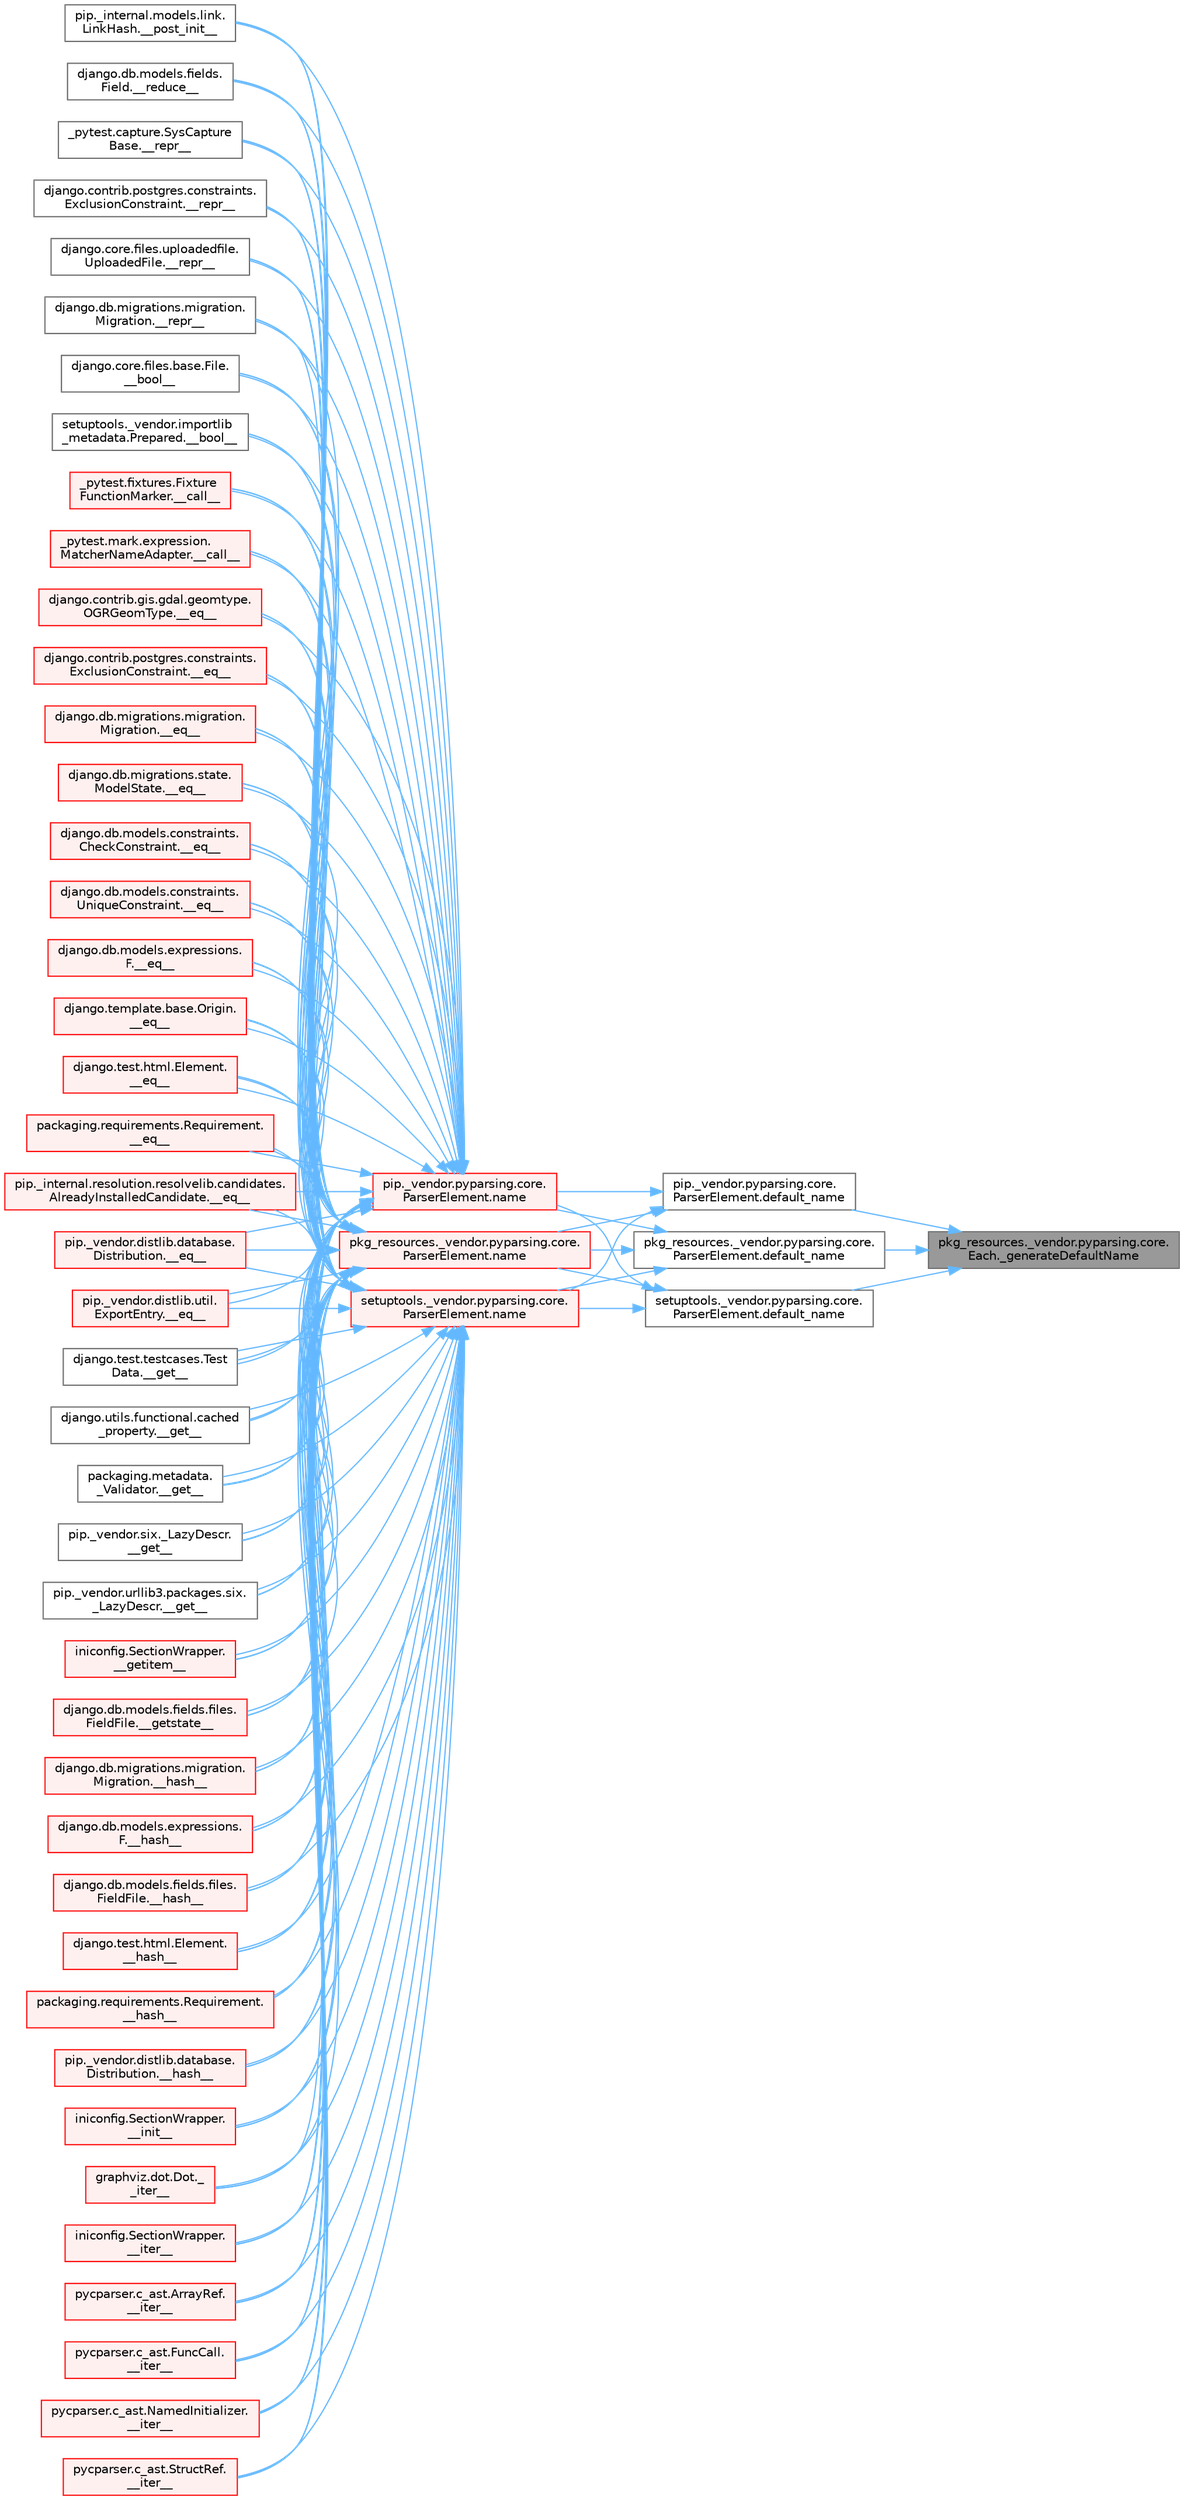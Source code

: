 digraph "pkg_resources._vendor.pyparsing.core.Each._generateDefaultName"
{
 // LATEX_PDF_SIZE
  bgcolor="transparent";
  edge [fontname=Helvetica,fontsize=10,labelfontname=Helvetica,labelfontsize=10];
  node [fontname=Helvetica,fontsize=10,shape=box,height=0.2,width=0.4];
  rankdir="RL";
  Node1 [id="Node000001",label="pkg_resources._vendor.pyparsing.core.\lEach._generateDefaultName",height=0.2,width=0.4,color="gray40", fillcolor="grey60", style="filled", fontcolor="black",tooltip=" "];
  Node1 -> Node2 [id="edge1_Node000001_Node000002",dir="back",color="steelblue1",style="solid",tooltip=" "];
  Node2 [id="Node000002",label="pip._vendor.pyparsing.core.\lParserElement.default_name",height=0.2,width=0.4,color="grey40", fillcolor="white", style="filled",URL="$classpip_1_1__vendor_1_1pyparsing_1_1core_1_1_parser_element.html#ab02291439fc47bfa9676d61f6ae066fc",tooltip=" "];
  Node2 -> Node3 [id="edge2_Node000002_Node000003",dir="back",color="steelblue1",style="solid",tooltip=" "];
  Node3 [id="Node000003",label="pip._vendor.pyparsing.core.\lParserElement.name",height=0.2,width=0.4,color="red", fillcolor="#FFF0F0", style="filled",URL="$classpip_1_1__vendor_1_1pyparsing_1_1core_1_1_parser_element.html#ad7db196655f86eaadabd81c40af25717",tooltip=" "];
  Node3 -> Node4 [id="edge3_Node000003_Node000004",dir="back",color="steelblue1",style="solid",tooltip=" "];
  Node4 [id="Node000004",label="django.core.files.base.File.\l__bool__",height=0.2,width=0.4,color="grey40", fillcolor="white", style="filled",URL="$classdjango_1_1core_1_1files_1_1base_1_1_file.html#adf07dd46020c7160b2257d9e3da4bc43",tooltip=" "];
  Node3 -> Node5 [id="edge4_Node000003_Node000005",dir="back",color="steelblue1",style="solid",tooltip=" "];
  Node5 [id="Node000005",label="setuptools._vendor.importlib\l_metadata.Prepared.__bool__",height=0.2,width=0.4,color="grey40", fillcolor="white", style="filled",URL="$classsetuptools_1_1__vendor_1_1importlib__metadata_1_1_prepared.html#a0395661b38fe11742f24c0482962b913",tooltip=" "];
  Node3 -> Node6 [id="edge5_Node000003_Node000006",dir="back",color="steelblue1",style="solid",tooltip=" "];
  Node6 [id="Node000006",label="_pytest.fixtures.Fixture\lFunctionMarker.__call__",height=0.2,width=0.4,color="red", fillcolor="#FFF0F0", style="filled",URL="$class__pytest_1_1fixtures_1_1_fixture_function_marker.html#acc9c789cb8d19388b24d740159ba305d",tooltip=" "];
  Node3 -> Node9 [id="edge6_Node000003_Node000009",dir="back",color="steelblue1",style="solid",tooltip=" "];
  Node9 [id="Node000009",label="_pytest.mark.expression.\lMatcherNameAdapter.__call__",height=0.2,width=0.4,color="red", fillcolor="#FFF0F0", style="filled",URL="$class__pytest_1_1mark_1_1expression_1_1_matcher_name_adapter.html#a7ecd7564e2e67d5ac026d25db1466389",tooltip=" "];
  Node3 -> Node10 [id="edge7_Node000003_Node000010",dir="back",color="steelblue1",style="solid",tooltip=" "];
  Node10 [id="Node000010",label="django.contrib.gis.gdal.geomtype.\lOGRGeomType.__eq__",height=0.2,width=0.4,color="red", fillcolor="#FFF0F0", style="filled",URL="$classdjango_1_1contrib_1_1gis_1_1gdal_1_1geomtype_1_1_o_g_r_geom_type.html#a878253f899634c312b64add448108474",tooltip=" "];
  Node3 -> Node19 [id="edge8_Node000003_Node000019",dir="back",color="steelblue1",style="solid",tooltip=" "];
  Node19 [id="Node000019",label="django.contrib.postgres.constraints.\lExclusionConstraint.__eq__",height=0.2,width=0.4,color="red", fillcolor="#FFF0F0", style="filled",URL="$classdjango_1_1contrib_1_1postgres_1_1constraints_1_1_exclusion_constraint.html#af496d048323e51177e1239475f9fe47c",tooltip=" "];
  Node3 -> Node20 [id="edge9_Node000003_Node000020",dir="back",color="steelblue1",style="solid",tooltip=" "];
  Node20 [id="Node000020",label="django.db.migrations.migration.\lMigration.__eq__",height=0.2,width=0.4,color="red", fillcolor="#FFF0F0", style="filled",URL="$classdjango_1_1db_1_1migrations_1_1migration_1_1_migration.html#a0234090d18f01ee0a7a23b98a036ac79",tooltip=" "];
  Node3 -> Node21 [id="edge10_Node000003_Node000021",dir="back",color="steelblue1",style="solid",tooltip=" "];
  Node21 [id="Node000021",label="django.db.migrations.state.\lModelState.__eq__",height=0.2,width=0.4,color="red", fillcolor="#FFF0F0", style="filled",URL="$classdjango_1_1db_1_1migrations_1_1state_1_1_model_state.html#ae338faa36574cfa53f86dac5ac80176d",tooltip=" "];
  Node3 -> Node22 [id="edge11_Node000003_Node000022",dir="back",color="steelblue1",style="solid",tooltip=" "];
  Node22 [id="Node000022",label="django.db.models.constraints.\lCheckConstraint.__eq__",height=0.2,width=0.4,color="red", fillcolor="#FFF0F0", style="filled",URL="$classdjango_1_1db_1_1models_1_1constraints_1_1_check_constraint.html#a55875a553e53009967129f8b8a269475",tooltip=" "];
  Node3 -> Node23 [id="edge12_Node000003_Node000023",dir="back",color="steelblue1",style="solid",tooltip=" "];
  Node23 [id="Node000023",label="django.db.models.constraints.\lUniqueConstraint.__eq__",height=0.2,width=0.4,color="red", fillcolor="#FFF0F0", style="filled",URL="$classdjango_1_1db_1_1models_1_1constraints_1_1_unique_constraint.html#a1a877e5c6def4673a480b3fd44e3ad19",tooltip=" "];
  Node3 -> Node24 [id="edge13_Node000003_Node000024",dir="back",color="steelblue1",style="solid",tooltip=" "];
  Node24 [id="Node000024",label="django.db.models.expressions.\lF.__eq__",height=0.2,width=0.4,color="red", fillcolor="#FFF0F0", style="filled",URL="$classdjango_1_1db_1_1models_1_1expressions_1_1_f.html#ae5a4762383529ca2924f76683eede0d2",tooltip=" "];
  Node3 -> Node25 [id="edge14_Node000003_Node000025",dir="back",color="steelblue1",style="solid",tooltip=" "];
  Node25 [id="Node000025",label="django.template.base.Origin.\l__eq__",height=0.2,width=0.4,color="red", fillcolor="#FFF0F0", style="filled",URL="$classdjango_1_1template_1_1base_1_1_origin.html#aceaf6f15e79a904eef75db1caa454d5c",tooltip=" "];
  Node3 -> Node26 [id="edge15_Node000003_Node000026",dir="back",color="steelblue1",style="solid",tooltip=" "];
  Node26 [id="Node000026",label="django.test.html.Element.\l__eq__",height=0.2,width=0.4,color="red", fillcolor="#FFF0F0", style="filled",URL="$classdjango_1_1test_1_1html_1_1_element.html#a287e83f2ae4a6f13b9e00d7b70ee5d47",tooltip=" "];
  Node3 -> Node27 [id="edge16_Node000003_Node000027",dir="back",color="steelblue1",style="solid",tooltip=" "];
  Node27 [id="Node000027",label="packaging.requirements.Requirement.\l__eq__",height=0.2,width=0.4,color="red", fillcolor="#FFF0F0", style="filled",URL="$classpackaging_1_1requirements_1_1_requirement.html#ae285c586a0e8b9e700b0f5f25e2c2671",tooltip=" "];
  Node3 -> Node28 [id="edge17_Node000003_Node000028",dir="back",color="steelblue1",style="solid",tooltip=" "];
  Node28 [id="Node000028",label="pip._internal.resolution.resolvelib.candidates.\lAlreadyInstalledCandidate.__eq__",height=0.2,width=0.4,color="red", fillcolor="#FFF0F0", style="filled",URL="$classpip_1_1__internal_1_1resolution_1_1resolvelib_1_1candidates_1_1_already_installed_candidate.html#a94393be14236fb68b64ac2b9f1e89d53",tooltip=" "];
  Node3 -> Node29 [id="edge18_Node000003_Node000029",dir="back",color="steelblue1",style="solid",tooltip=" "];
  Node29 [id="Node000029",label="pip._vendor.distlib.database.\lDistribution.__eq__",height=0.2,width=0.4,color="red", fillcolor="#FFF0F0", style="filled",URL="$classpip_1_1__vendor_1_1distlib_1_1database_1_1_distribution.html#aba7030b239fad6f8faac6fcb9bec27c2",tooltip=" "];
  Node3 -> Node30 [id="edge19_Node000003_Node000030",dir="back",color="steelblue1",style="solid",tooltip=" "];
  Node30 [id="Node000030",label="pip._vendor.distlib.util.\lExportEntry.__eq__",height=0.2,width=0.4,color="red", fillcolor="#FFF0F0", style="filled",URL="$classpip_1_1__vendor_1_1distlib_1_1util_1_1_export_entry.html#a0fb0e6e2d6aa56973f97290b051c5709",tooltip=" "];
  Node3 -> Node31 [id="edge20_Node000003_Node000031",dir="back",color="steelblue1",style="solid",tooltip=" "];
  Node31 [id="Node000031",label="django.test.testcases.Test\lData.__get__",height=0.2,width=0.4,color="grey40", fillcolor="white", style="filled",URL="$classdjango_1_1test_1_1testcases_1_1_test_data.html#a6b90c1a9262cf266d34b5e5faa257454",tooltip=" "];
  Node3 -> Node32 [id="edge21_Node000003_Node000032",dir="back",color="steelblue1",style="solid",tooltip=" "];
  Node32 [id="Node000032",label="django.utils.functional.cached\l_property.__get__",height=0.2,width=0.4,color="grey40", fillcolor="white", style="filled",URL="$classdjango_1_1utils_1_1functional_1_1cached__property.html#aea06f0393fa1ebeb0e878b1df50e0ea6",tooltip=" "];
  Node3 -> Node33 [id="edge22_Node000003_Node000033",dir="back",color="steelblue1",style="solid",tooltip=" "];
  Node33 [id="Node000033",label="packaging.metadata.\l_Validator.__get__",height=0.2,width=0.4,color="grey40", fillcolor="white", style="filled",URL="$classpackaging_1_1metadata_1_1___validator.html#aee57fdc6ee4e64af0551e761a2339d22",tooltip=" "];
  Node3 -> Node34 [id="edge23_Node000003_Node000034",dir="back",color="steelblue1",style="solid",tooltip=" "];
  Node34 [id="Node000034",label="pip._vendor.six._LazyDescr.\l__get__",height=0.2,width=0.4,color="grey40", fillcolor="white", style="filled",URL="$classpip_1_1__vendor_1_1six_1_1___lazy_descr.html#aeb559285af794a2be524d8e532244a3e",tooltip=" "];
  Node3 -> Node35 [id="edge24_Node000003_Node000035",dir="back",color="steelblue1",style="solid",tooltip=" "];
  Node35 [id="Node000035",label="pip._vendor.urllib3.packages.six.\l_LazyDescr.__get__",height=0.2,width=0.4,color="grey40", fillcolor="white", style="filled",URL="$classpip_1_1__vendor_1_1urllib3_1_1packages_1_1six_1_1___lazy_descr.html#a08ccd0501dd1c57d35df463db038355d",tooltip=" "];
  Node3 -> Node36 [id="edge25_Node000003_Node000036",dir="back",color="steelblue1",style="solid",tooltip=" "];
  Node36 [id="Node000036",label="iniconfig.SectionWrapper.\l__getitem__",height=0.2,width=0.4,color="red", fillcolor="#FFF0F0", style="filled",URL="$classiniconfig_1_1_section_wrapper.html#a3fc976958f26ef38b05fa3a8e6df2a4e",tooltip=" "];
  Node3 -> Node970 [id="edge26_Node000003_Node000970",dir="back",color="steelblue1",style="solid",tooltip=" "];
  Node970 [id="Node000970",label="django.db.models.fields.files.\lFieldFile.__getstate__",height=0.2,width=0.4,color="red", fillcolor="#FFF0F0", style="filled",URL="$classdjango_1_1db_1_1models_1_1fields_1_1files_1_1_field_file.html#abe72652d5f16633f345ef032fd8e3b5c",tooltip=" "];
  Node3 -> Node972 [id="edge27_Node000003_Node000972",dir="back",color="steelblue1",style="solid",tooltip=" "];
  Node972 [id="Node000972",label="django.db.migrations.migration.\lMigration.__hash__",height=0.2,width=0.4,color="red", fillcolor="#FFF0F0", style="filled",URL="$classdjango_1_1db_1_1migrations_1_1migration_1_1_migration.html#aae8f7f62ce57be42f7b5af2e49edf919",tooltip=" "];
  Node3 -> Node973 [id="edge28_Node000003_Node000973",dir="back",color="steelblue1",style="solid",tooltip=" "];
  Node973 [id="Node000973",label="django.db.models.expressions.\lF.__hash__",height=0.2,width=0.4,color="red", fillcolor="#FFF0F0", style="filled",URL="$classdjango_1_1db_1_1models_1_1expressions_1_1_f.html#a6431516addfd350b0b6ed0e51165f7c1",tooltip=" "];
  Node3 -> Node974 [id="edge29_Node000003_Node000974",dir="back",color="steelblue1",style="solid",tooltip=" "];
  Node974 [id="Node000974",label="django.db.models.fields.files.\lFieldFile.__hash__",height=0.2,width=0.4,color="red", fillcolor="#FFF0F0", style="filled",URL="$classdjango_1_1db_1_1models_1_1fields_1_1files_1_1_field_file.html#a3d0916f2296d973216a37e30a933c401",tooltip=" "];
  Node3 -> Node975 [id="edge30_Node000003_Node000975",dir="back",color="steelblue1",style="solid",tooltip=" "];
  Node975 [id="Node000975",label="django.test.html.Element.\l__hash__",height=0.2,width=0.4,color="red", fillcolor="#FFF0F0", style="filled",URL="$classdjango_1_1test_1_1html_1_1_element.html#a9e783fdad624f8860a95fe7662ea85f3",tooltip=" "];
  Node3 -> Node976 [id="edge31_Node000003_Node000976",dir="back",color="steelblue1",style="solid",tooltip=" "];
  Node976 [id="Node000976",label="packaging.requirements.Requirement.\l__hash__",height=0.2,width=0.4,color="red", fillcolor="#FFF0F0", style="filled",URL="$classpackaging_1_1requirements_1_1_requirement.html#a69426ed6e3cc347033b3096195023bfc",tooltip=" "];
  Node3 -> Node977 [id="edge32_Node000003_Node000977",dir="back",color="steelblue1",style="solid",tooltip=" "];
  Node977 [id="Node000977",label="pip._vendor.distlib.database.\lDistribution.__hash__",height=0.2,width=0.4,color="red", fillcolor="#FFF0F0", style="filled",URL="$classpip_1_1__vendor_1_1distlib_1_1database_1_1_distribution.html#af9d117c9909f8cbf07f12c723b145c3b",tooltip=" "];
  Node3 -> Node978 [id="edge33_Node000003_Node000978",dir="back",color="steelblue1",style="solid",tooltip=" "];
  Node978 [id="Node000978",label="iniconfig.SectionWrapper.\l__init__",height=0.2,width=0.4,color="red", fillcolor="#FFF0F0", style="filled",URL="$classiniconfig_1_1_section_wrapper.html#ac789fd178fa19b9e39994b6f79265620",tooltip=" "];
  Node3 -> Node979 [id="edge34_Node000003_Node000979",dir="back",color="steelblue1",style="solid",tooltip=" "];
  Node979 [id="Node000979",label="graphviz.dot.Dot._\l_iter__",height=0.2,width=0.4,color="red", fillcolor="#FFF0F0", style="filled",URL="$classgraphviz_1_1dot_1_1_dot.html#ad581ae397ceb7e0bef9698433ce3a2a4",tooltip=" "];
  Node3 -> Node980 [id="edge35_Node000003_Node000980",dir="back",color="steelblue1",style="solid",tooltip=" "];
  Node980 [id="Node000980",label="iniconfig.SectionWrapper.\l__iter__",height=0.2,width=0.4,color="red", fillcolor="#FFF0F0", style="filled",URL="$classiniconfig_1_1_section_wrapper.html#a7cd33b3569c0daafd76e11dcaf5bfdf2",tooltip=" "];
  Node3 -> Node981 [id="edge36_Node000003_Node000981",dir="back",color="steelblue1",style="solid",tooltip=" "];
  Node981 [id="Node000981",label="pycparser.c_ast.ArrayRef.\l__iter__",height=0.2,width=0.4,color="red", fillcolor="#FFF0F0", style="filled",URL="$classpycparser_1_1c__ast_1_1_array_ref.html#a1a69033eb783e23c22da33fe4f791b6d",tooltip=" "];
  Node3 -> Node982 [id="edge37_Node000003_Node000982",dir="back",color="steelblue1",style="solid",tooltip=" "];
  Node982 [id="Node000982",label="pycparser.c_ast.FuncCall.\l__iter__",height=0.2,width=0.4,color="red", fillcolor="#FFF0F0", style="filled",URL="$classpycparser_1_1c__ast_1_1_func_call.html#af6a1cc2e46c11f1e12f06f9e2de94fd5",tooltip=" "];
  Node3 -> Node983 [id="edge38_Node000003_Node000983",dir="back",color="steelblue1",style="solid",tooltip=" "];
  Node983 [id="Node000983",label="pycparser.c_ast.NamedInitializer.\l__iter__",height=0.2,width=0.4,color="red", fillcolor="#FFF0F0", style="filled",URL="$classpycparser_1_1c__ast_1_1_named_initializer.html#ae4d6e91327cfec771f7a0579cfb7d235",tooltip=" "];
  Node3 -> Node984 [id="edge39_Node000003_Node000984",dir="back",color="steelblue1",style="solid",tooltip=" "];
  Node984 [id="Node000984",label="pycparser.c_ast.StructRef.\l__iter__",height=0.2,width=0.4,color="red", fillcolor="#FFF0F0", style="filled",URL="$classpycparser_1_1c__ast_1_1_struct_ref.html#adc730771fdefc02f37b63af08abc8a74",tooltip=" "];
  Node3 -> Node985 [id="edge40_Node000003_Node000985",dir="back",color="steelblue1",style="solid",tooltip=" "];
  Node985 [id="Node000985",label="pip._internal.models.link.\lLinkHash.__post_init__",height=0.2,width=0.4,color="grey40", fillcolor="white", style="filled",URL="$classpip_1_1__internal_1_1models_1_1link_1_1_link_hash.html#ab5f65bc8f56bb0c7792cd375989032bc",tooltip=" "];
  Node3 -> Node986 [id="edge41_Node000003_Node000986",dir="back",color="steelblue1",style="solid",tooltip=" "];
  Node986 [id="Node000986",label="django.db.models.fields.\lField.__reduce__",height=0.2,width=0.4,color="grey40", fillcolor="white", style="filled",URL="$classdjango_1_1db_1_1models_1_1fields_1_1_field.html#af288ea77bf31d6b7a738396bdc88d22d",tooltip=" "];
  Node3 -> Node987 [id="edge42_Node000003_Node000987",dir="back",color="steelblue1",style="solid",tooltip=" "];
  Node987 [id="Node000987",label="_pytest.capture.SysCapture\lBase.__repr__",height=0.2,width=0.4,color="grey40", fillcolor="white", style="filled",URL="$class__pytest_1_1capture_1_1_sys_capture_base.html#abfe2012f2a8841c51848da2d06ccb2d6",tooltip=" "];
  Node3 -> Node492 [id="edge43_Node000003_Node000492",dir="back",color="steelblue1",style="solid",tooltip=" "];
  Node492 [id="Node000492",label="django.contrib.postgres.constraints.\lExclusionConstraint.__repr__",height=0.2,width=0.4,color="grey40", fillcolor="white", style="filled",URL="$classdjango_1_1contrib_1_1postgres_1_1constraints_1_1_exclusion_constraint.html#a0771594ced240daa3e783f821d28adb5",tooltip=" "];
  Node3 -> Node988 [id="edge44_Node000003_Node000988",dir="back",color="steelblue1",style="solid",tooltip=" "];
  Node988 [id="Node000988",label="django.core.files.uploadedfile.\lUploadedFile.__repr__",height=0.2,width=0.4,color="grey40", fillcolor="white", style="filled",URL="$classdjango_1_1core_1_1files_1_1uploadedfile_1_1_uploaded_file.html#a0ce18993b41ac813512e64e46da52cb0",tooltip=" "];
  Node3 -> Node989 [id="edge45_Node000003_Node000989",dir="back",color="steelblue1",style="solid",tooltip=" "];
  Node989 [id="Node000989",label="django.db.migrations.migration.\lMigration.__repr__",height=0.2,width=0.4,color="grey40", fillcolor="white", style="filled",URL="$classdjango_1_1db_1_1migrations_1_1migration_1_1_migration.html#a14a7c4cecb60a4c4cbaaa284669c42c8",tooltip=" "];
  Node2 -> Node2330 [id="edge46_Node000002_Node002330",dir="back",color="steelblue1",style="solid",tooltip=" "];
  Node2330 [id="Node002330",label="pkg_resources._vendor.pyparsing.core.\lParserElement.name",height=0.2,width=0.4,color="red", fillcolor="#FFF0F0", style="filled",URL="$classpkg__resources_1_1__vendor_1_1pyparsing_1_1core_1_1_parser_element.html#abf3887f5a60cd87875ad9ce57ba0ec6a",tooltip=" "];
  Node2330 -> Node4 [id="edge47_Node002330_Node000004",dir="back",color="steelblue1",style="solid",tooltip=" "];
  Node2330 -> Node5 [id="edge48_Node002330_Node000005",dir="back",color="steelblue1",style="solid",tooltip=" "];
  Node2330 -> Node6 [id="edge49_Node002330_Node000006",dir="back",color="steelblue1",style="solid",tooltip=" "];
  Node2330 -> Node9 [id="edge50_Node002330_Node000009",dir="back",color="steelblue1",style="solid",tooltip=" "];
  Node2330 -> Node10 [id="edge51_Node002330_Node000010",dir="back",color="steelblue1",style="solid",tooltip=" "];
  Node2330 -> Node19 [id="edge52_Node002330_Node000019",dir="back",color="steelblue1",style="solid",tooltip=" "];
  Node2330 -> Node20 [id="edge53_Node002330_Node000020",dir="back",color="steelblue1",style="solid",tooltip=" "];
  Node2330 -> Node21 [id="edge54_Node002330_Node000021",dir="back",color="steelblue1",style="solid",tooltip=" "];
  Node2330 -> Node22 [id="edge55_Node002330_Node000022",dir="back",color="steelblue1",style="solid",tooltip=" "];
  Node2330 -> Node23 [id="edge56_Node002330_Node000023",dir="back",color="steelblue1",style="solid",tooltip=" "];
  Node2330 -> Node24 [id="edge57_Node002330_Node000024",dir="back",color="steelblue1",style="solid",tooltip=" "];
  Node2330 -> Node25 [id="edge58_Node002330_Node000025",dir="back",color="steelblue1",style="solid",tooltip=" "];
  Node2330 -> Node26 [id="edge59_Node002330_Node000026",dir="back",color="steelblue1",style="solid",tooltip=" "];
  Node2330 -> Node27 [id="edge60_Node002330_Node000027",dir="back",color="steelblue1",style="solid",tooltip=" "];
  Node2330 -> Node28 [id="edge61_Node002330_Node000028",dir="back",color="steelblue1",style="solid",tooltip=" "];
  Node2330 -> Node29 [id="edge62_Node002330_Node000029",dir="back",color="steelblue1",style="solid",tooltip=" "];
  Node2330 -> Node30 [id="edge63_Node002330_Node000030",dir="back",color="steelblue1",style="solid",tooltip=" "];
  Node2330 -> Node31 [id="edge64_Node002330_Node000031",dir="back",color="steelblue1",style="solid",tooltip=" "];
  Node2330 -> Node32 [id="edge65_Node002330_Node000032",dir="back",color="steelblue1",style="solid",tooltip=" "];
  Node2330 -> Node33 [id="edge66_Node002330_Node000033",dir="back",color="steelblue1",style="solid",tooltip=" "];
  Node2330 -> Node34 [id="edge67_Node002330_Node000034",dir="back",color="steelblue1",style="solid",tooltip=" "];
  Node2330 -> Node35 [id="edge68_Node002330_Node000035",dir="back",color="steelblue1",style="solid",tooltip=" "];
  Node2330 -> Node36 [id="edge69_Node002330_Node000036",dir="back",color="steelblue1",style="solid",tooltip=" "];
  Node2330 -> Node970 [id="edge70_Node002330_Node000970",dir="back",color="steelblue1",style="solid",tooltip=" "];
  Node2330 -> Node972 [id="edge71_Node002330_Node000972",dir="back",color="steelblue1",style="solid",tooltip=" "];
  Node2330 -> Node973 [id="edge72_Node002330_Node000973",dir="back",color="steelblue1",style="solid",tooltip=" "];
  Node2330 -> Node974 [id="edge73_Node002330_Node000974",dir="back",color="steelblue1",style="solid",tooltip=" "];
  Node2330 -> Node975 [id="edge74_Node002330_Node000975",dir="back",color="steelblue1",style="solid",tooltip=" "];
  Node2330 -> Node976 [id="edge75_Node002330_Node000976",dir="back",color="steelblue1",style="solid",tooltip=" "];
  Node2330 -> Node977 [id="edge76_Node002330_Node000977",dir="back",color="steelblue1",style="solid",tooltip=" "];
  Node2330 -> Node978 [id="edge77_Node002330_Node000978",dir="back",color="steelblue1",style="solid",tooltip=" "];
  Node2330 -> Node979 [id="edge78_Node002330_Node000979",dir="back",color="steelblue1",style="solid",tooltip=" "];
  Node2330 -> Node980 [id="edge79_Node002330_Node000980",dir="back",color="steelblue1",style="solid",tooltip=" "];
  Node2330 -> Node981 [id="edge80_Node002330_Node000981",dir="back",color="steelblue1",style="solid",tooltip=" "];
  Node2330 -> Node982 [id="edge81_Node002330_Node000982",dir="back",color="steelblue1",style="solid",tooltip=" "];
  Node2330 -> Node983 [id="edge82_Node002330_Node000983",dir="back",color="steelblue1",style="solid",tooltip=" "];
  Node2330 -> Node984 [id="edge83_Node002330_Node000984",dir="back",color="steelblue1",style="solid",tooltip=" "];
  Node2330 -> Node985 [id="edge84_Node002330_Node000985",dir="back",color="steelblue1",style="solid",tooltip=" "];
  Node2330 -> Node986 [id="edge85_Node002330_Node000986",dir="back",color="steelblue1",style="solid",tooltip=" "];
  Node2330 -> Node987 [id="edge86_Node002330_Node000987",dir="back",color="steelblue1",style="solid",tooltip=" "];
  Node2330 -> Node492 [id="edge87_Node002330_Node000492",dir="back",color="steelblue1",style="solid",tooltip=" "];
  Node2330 -> Node988 [id="edge88_Node002330_Node000988",dir="back",color="steelblue1",style="solid",tooltip=" "];
  Node2330 -> Node989 [id="edge89_Node002330_Node000989",dir="back",color="steelblue1",style="solid",tooltip=" "];
  Node2 -> Node2331 [id="edge90_Node000002_Node002331",dir="back",color="steelblue1",style="solid",tooltip=" "];
  Node2331 [id="Node002331",label="setuptools._vendor.pyparsing.core.\lParserElement.name",height=0.2,width=0.4,color="red", fillcolor="#FFF0F0", style="filled",URL="$classsetuptools_1_1__vendor_1_1pyparsing_1_1core_1_1_parser_element.html#a575ae3b20b199ff90bc942cf2179084f",tooltip=" "];
  Node2331 -> Node4 [id="edge91_Node002331_Node000004",dir="back",color="steelblue1",style="solid",tooltip=" "];
  Node2331 -> Node5 [id="edge92_Node002331_Node000005",dir="back",color="steelblue1",style="solid",tooltip=" "];
  Node2331 -> Node6 [id="edge93_Node002331_Node000006",dir="back",color="steelblue1",style="solid",tooltip=" "];
  Node2331 -> Node9 [id="edge94_Node002331_Node000009",dir="back",color="steelblue1",style="solid",tooltip=" "];
  Node2331 -> Node10 [id="edge95_Node002331_Node000010",dir="back",color="steelblue1",style="solid",tooltip=" "];
  Node2331 -> Node19 [id="edge96_Node002331_Node000019",dir="back",color="steelblue1",style="solid",tooltip=" "];
  Node2331 -> Node20 [id="edge97_Node002331_Node000020",dir="back",color="steelblue1",style="solid",tooltip=" "];
  Node2331 -> Node21 [id="edge98_Node002331_Node000021",dir="back",color="steelblue1",style="solid",tooltip=" "];
  Node2331 -> Node22 [id="edge99_Node002331_Node000022",dir="back",color="steelblue1",style="solid",tooltip=" "];
  Node2331 -> Node23 [id="edge100_Node002331_Node000023",dir="back",color="steelblue1",style="solid",tooltip=" "];
  Node2331 -> Node24 [id="edge101_Node002331_Node000024",dir="back",color="steelblue1",style="solid",tooltip=" "];
  Node2331 -> Node25 [id="edge102_Node002331_Node000025",dir="back",color="steelblue1",style="solid",tooltip=" "];
  Node2331 -> Node26 [id="edge103_Node002331_Node000026",dir="back",color="steelblue1",style="solid",tooltip=" "];
  Node2331 -> Node27 [id="edge104_Node002331_Node000027",dir="back",color="steelblue1",style="solid",tooltip=" "];
  Node2331 -> Node28 [id="edge105_Node002331_Node000028",dir="back",color="steelblue1",style="solid",tooltip=" "];
  Node2331 -> Node29 [id="edge106_Node002331_Node000029",dir="back",color="steelblue1",style="solid",tooltip=" "];
  Node2331 -> Node30 [id="edge107_Node002331_Node000030",dir="back",color="steelblue1",style="solid",tooltip=" "];
  Node2331 -> Node31 [id="edge108_Node002331_Node000031",dir="back",color="steelblue1",style="solid",tooltip=" "];
  Node2331 -> Node32 [id="edge109_Node002331_Node000032",dir="back",color="steelblue1",style="solid",tooltip=" "];
  Node2331 -> Node33 [id="edge110_Node002331_Node000033",dir="back",color="steelblue1",style="solid",tooltip=" "];
  Node2331 -> Node34 [id="edge111_Node002331_Node000034",dir="back",color="steelblue1",style="solid",tooltip=" "];
  Node2331 -> Node35 [id="edge112_Node002331_Node000035",dir="back",color="steelblue1",style="solid",tooltip=" "];
  Node2331 -> Node36 [id="edge113_Node002331_Node000036",dir="back",color="steelblue1",style="solid",tooltip=" "];
  Node2331 -> Node970 [id="edge114_Node002331_Node000970",dir="back",color="steelblue1",style="solid",tooltip=" "];
  Node2331 -> Node972 [id="edge115_Node002331_Node000972",dir="back",color="steelblue1",style="solid",tooltip=" "];
  Node2331 -> Node973 [id="edge116_Node002331_Node000973",dir="back",color="steelblue1",style="solid",tooltip=" "];
  Node2331 -> Node974 [id="edge117_Node002331_Node000974",dir="back",color="steelblue1",style="solid",tooltip=" "];
  Node2331 -> Node975 [id="edge118_Node002331_Node000975",dir="back",color="steelblue1",style="solid",tooltip=" "];
  Node2331 -> Node976 [id="edge119_Node002331_Node000976",dir="back",color="steelblue1",style="solid",tooltip=" "];
  Node2331 -> Node977 [id="edge120_Node002331_Node000977",dir="back",color="steelblue1",style="solid",tooltip=" "];
  Node2331 -> Node978 [id="edge121_Node002331_Node000978",dir="back",color="steelblue1",style="solid",tooltip=" "];
  Node2331 -> Node979 [id="edge122_Node002331_Node000979",dir="back",color="steelblue1",style="solid",tooltip=" "];
  Node2331 -> Node980 [id="edge123_Node002331_Node000980",dir="back",color="steelblue1",style="solid",tooltip=" "];
  Node2331 -> Node981 [id="edge124_Node002331_Node000981",dir="back",color="steelblue1",style="solid",tooltip=" "];
  Node2331 -> Node982 [id="edge125_Node002331_Node000982",dir="back",color="steelblue1",style="solid",tooltip=" "];
  Node2331 -> Node983 [id="edge126_Node002331_Node000983",dir="back",color="steelblue1",style="solid",tooltip=" "];
  Node2331 -> Node984 [id="edge127_Node002331_Node000984",dir="back",color="steelblue1",style="solid",tooltip=" "];
  Node2331 -> Node985 [id="edge128_Node002331_Node000985",dir="back",color="steelblue1",style="solid",tooltip=" "];
  Node2331 -> Node986 [id="edge129_Node002331_Node000986",dir="back",color="steelblue1",style="solid",tooltip=" "];
  Node2331 -> Node987 [id="edge130_Node002331_Node000987",dir="back",color="steelblue1",style="solid",tooltip=" "];
  Node2331 -> Node492 [id="edge131_Node002331_Node000492",dir="back",color="steelblue1",style="solid",tooltip=" "];
  Node2331 -> Node988 [id="edge132_Node002331_Node000988",dir="back",color="steelblue1",style="solid",tooltip=" "];
  Node2331 -> Node989 [id="edge133_Node002331_Node000989",dir="back",color="steelblue1",style="solid",tooltip=" "];
  Node1 -> Node2329 [id="edge134_Node000001_Node002329",dir="back",color="steelblue1",style="solid",tooltip=" "];
  Node2329 [id="Node002329",label="pkg_resources._vendor.pyparsing.core.\lParserElement.default_name",height=0.2,width=0.4,color="grey40", fillcolor="white", style="filled",URL="$classpkg__resources_1_1__vendor_1_1pyparsing_1_1core_1_1_parser_element.html#aa9da32bce8f103c7ec5e35743a44f667",tooltip=" "];
  Node2329 -> Node3 [id="edge135_Node002329_Node000003",dir="back",color="steelblue1",style="solid",tooltip=" "];
  Node2329 -> Node2330 [id="edge136_Node002329_Node002330",dir="back",color="steelblue1",style="solid",tooltip=" "];
  Node2329 -> Node2331 [id="edge137_Node002329_Node002331",dir="back",color="steelblue1",style="solid",tooltip=" "];
  Node1 -> Node2332 [id="edge138_Node000001_Node002332",dir="back",color="steelblue1",style="solid",tooltip=" "];
  Node2332 [id="Node002332",label="setuptools._vendor.pyparsing.core.\lParserElement.default_name",height=0.2,width=0.4,color="grey40", fillcolor="white", style="filled",URL="$classsetuptools_1_1__vendor_1_1pyparsing_1_1core_1_1_parser_element.html#a6b293c245a8b4769c34490c3428249b3",tooltip=" "];
  Node2332 -> Node3 [id="edge139_Node002332_Node000003",dir="back",color="steelblue1",style="solid",tooltip=" "];
  Node2332 -> Node2330 [id="edge140_Node002332_Node002330",dir="back",color="steelblue1",style="solid",tooltip=" "];
  Node2332 -> Node2331 [id="edge141_Node002332_Node002331",dir="back",color="steelblue1",style="solid",tooltip=" "];
}
